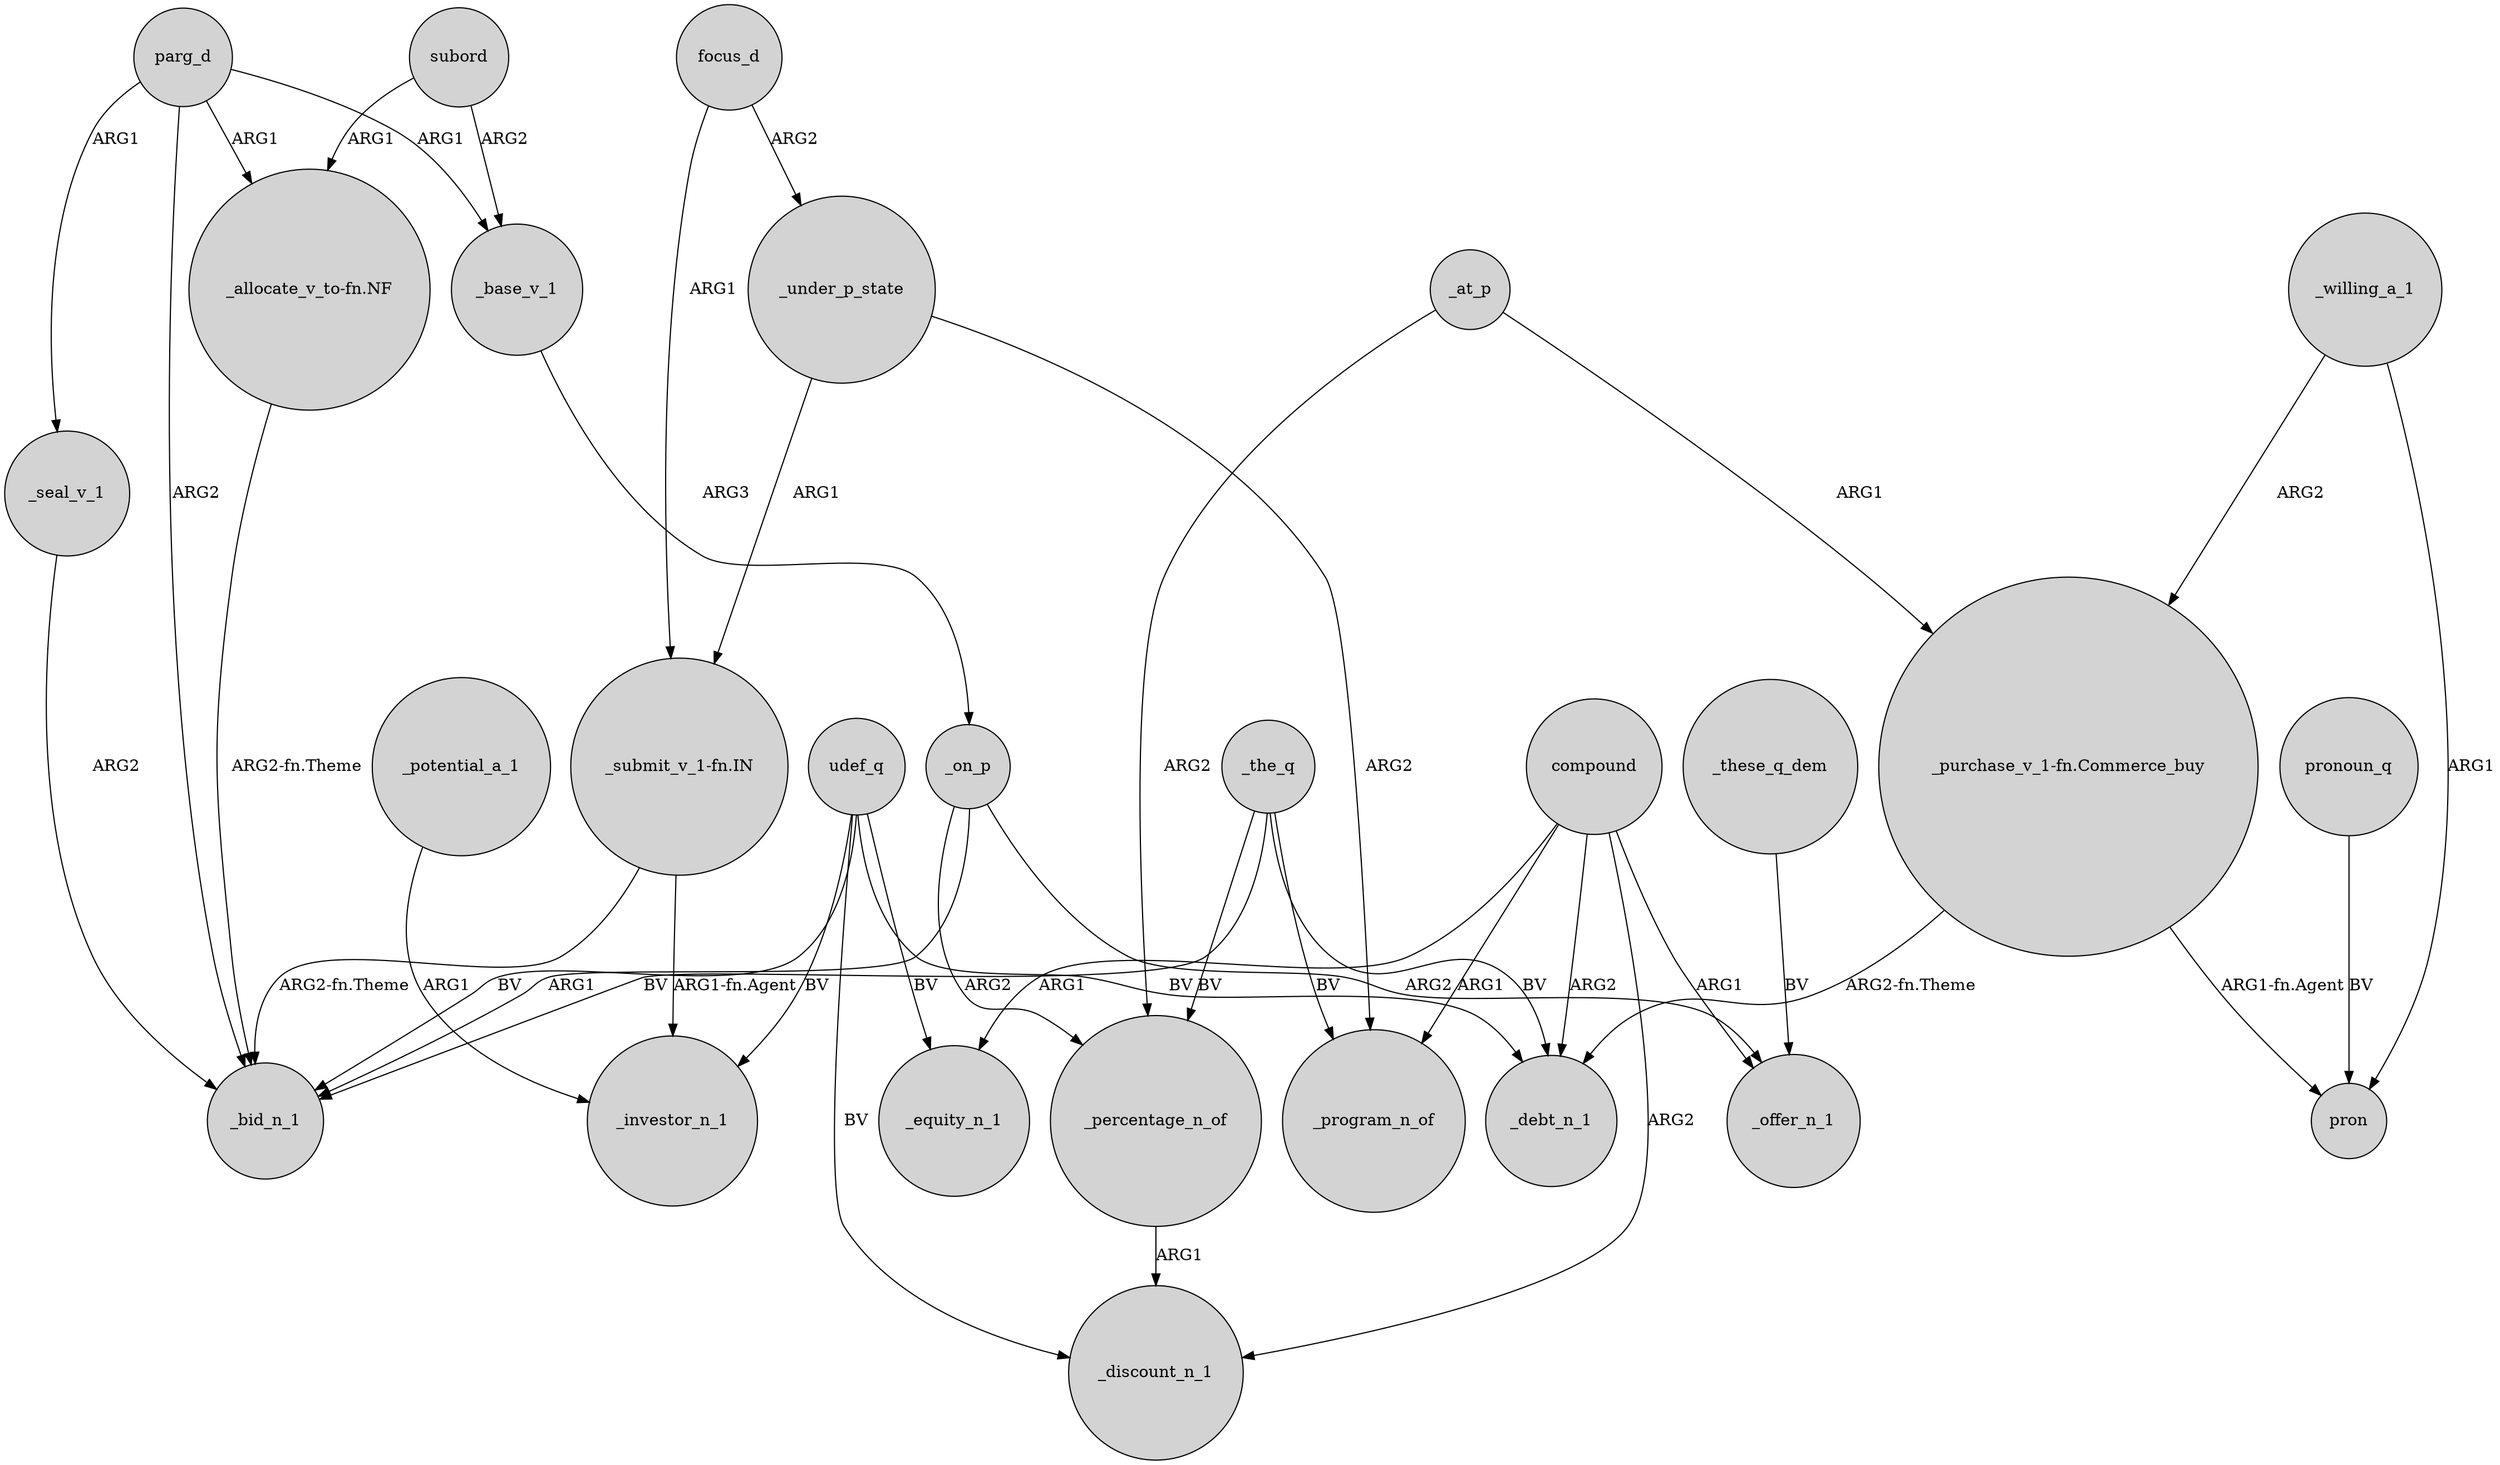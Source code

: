 digraph {
	node [shape=circle style=filled]
	subord -> _base_v_1 [label=ARG2]
	_base_v_1 -> _on_p [label=ARG3]
	parg_d -> _bid_n_1 [label=ARG2]
	udef_q -> _investor_n_1 [label=BV]
	udef_q -> _debt_n_1 [label=BV]
	compound -> _debt_n_1 [label=ARG2]
	compound -> _equity_n_1 [label=ARG1]
	_the_q -> _percentage_n_of [label=BV]
	parg_d -> "_allocate_v_to-fn.NF" [label=ARG1]
	_on_p -> _percentage_n_of [label=ARG2]
	"_submit_v_1-fn.IN" -> _investor_n_1 [label="ARG1-fn.Agent"]
	_these_q_dem -> _offer_n_1 [label=BV]
	udef_q -> _discount_n_1 [label=BV]
	"_purchase_v_1-fn.Commerce_buy" -> pron [label="ARG1-fn.Agent"]
	focus_d -> "_submit_v_1-fn.IN" [label=ARG1]
	"_purchase_v_1-fn.Commerce_buy" -> _debt_n_1 [label="ARG2-fn.Theme"]
	_at_p -> _percentage_n_of [label=ARG2]
	_on_p -> _bid_n_1 [label=ARG1]
	_on_p -> _offer_n_1 [label=ARG2]
	pronoun_q -> pron [label=BV]
	_seal_v_1 -> _bid_n_1 [label=ARG2]
	_willing_a_1 -> "_purchase_v_1-fn.Commerce_buy" [label=ARG2]
	_willing_a_1 -> pron [label=ARG1]
	udef_q -> _equity_n_1 [label=BV]
	_the_q -> _program_n_of [label=BV]
	"_allocate_v_to-fn.NF" -> _bid_n_1 [label="ARG2-fn.Theme"]
	_under_p_state -> "_submit_v_1-fn.IN" [label=ARG1]
	parg_d -> _seal_v_1 [label=ARG1]
	_at_p -> "_purchase_v_1-fn.Commerce_buy" [label=ARG1]
	udef_q -> _bid_n_1 [label=BV]
	_the_q -> _bid_n_1 [label=BV]
	parg_d -> _base_v_1 [label=ARG1]
	compound -> _program_n_of [label=ARG1]
	compound -> _discount_n_1 [label=ARG2]
	_under_p_state -> _program_n_of [label=ARG2]
	_percentage_n_of -> _discount_n_1 [label=ARG1]
	focus_d -> _under_p_state [label=ARG2]
	_the_q -> _debt_n_1 [label=BV]
	subord -> "_allocate_v_to-fn.NF" [label=ARG1]
	"_submit_v_1-fn.IN" -> _bid_n_1 [label="ARG2-fn.Theme"]
	compound -> _offer_n_1 [label=ARG1]
	_potential_a_1 -> _investor_n_1 [label=ARG1]
}
